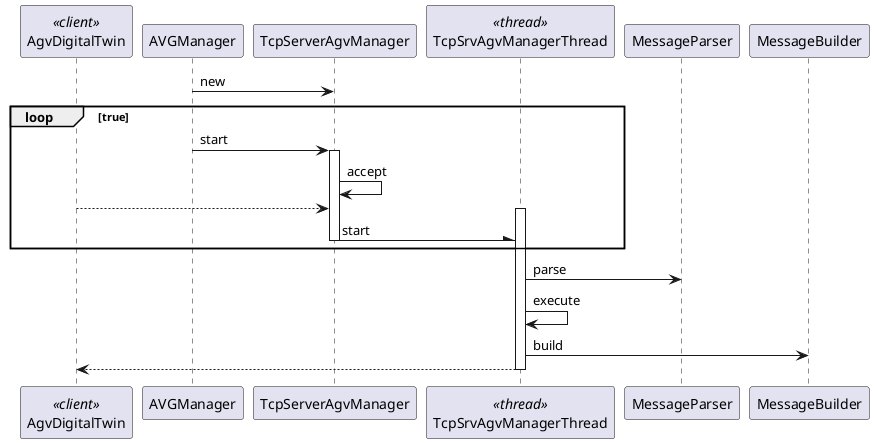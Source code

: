 @startuml

participant AgvDigitalTwin <<client>>

AVGManager -> TcpServerAgvManager : new
loop true
AVGManager -> TcpServerAgvManager: start
Activate TcpServerAgvManager
TcpServerAgvManager -> TcpServerAgvManager: accept

AgvDigitalTwin --> TcpServerAgvManager

participant TcpSrvAgvManagerThread <<thread>>
activate TcpSrvAgvManagerThread
TcpServerAgvManager -\ TcpSrvAgvManagerThread: start
deactivate TcpServerAgvManager
end

TcpSrvAgvManagerThread -> MessageParser:parse
TcpSrvAgvManagerThread -> TcpSrvAgvManagerThread: execute
TcpSrvAgvManagerThread -> MessageBuilder:build

TcpSrvAgvManagerThread --> AgvDigitalTwin
deactivate TcpSrvAgvManagerThread

@enduml